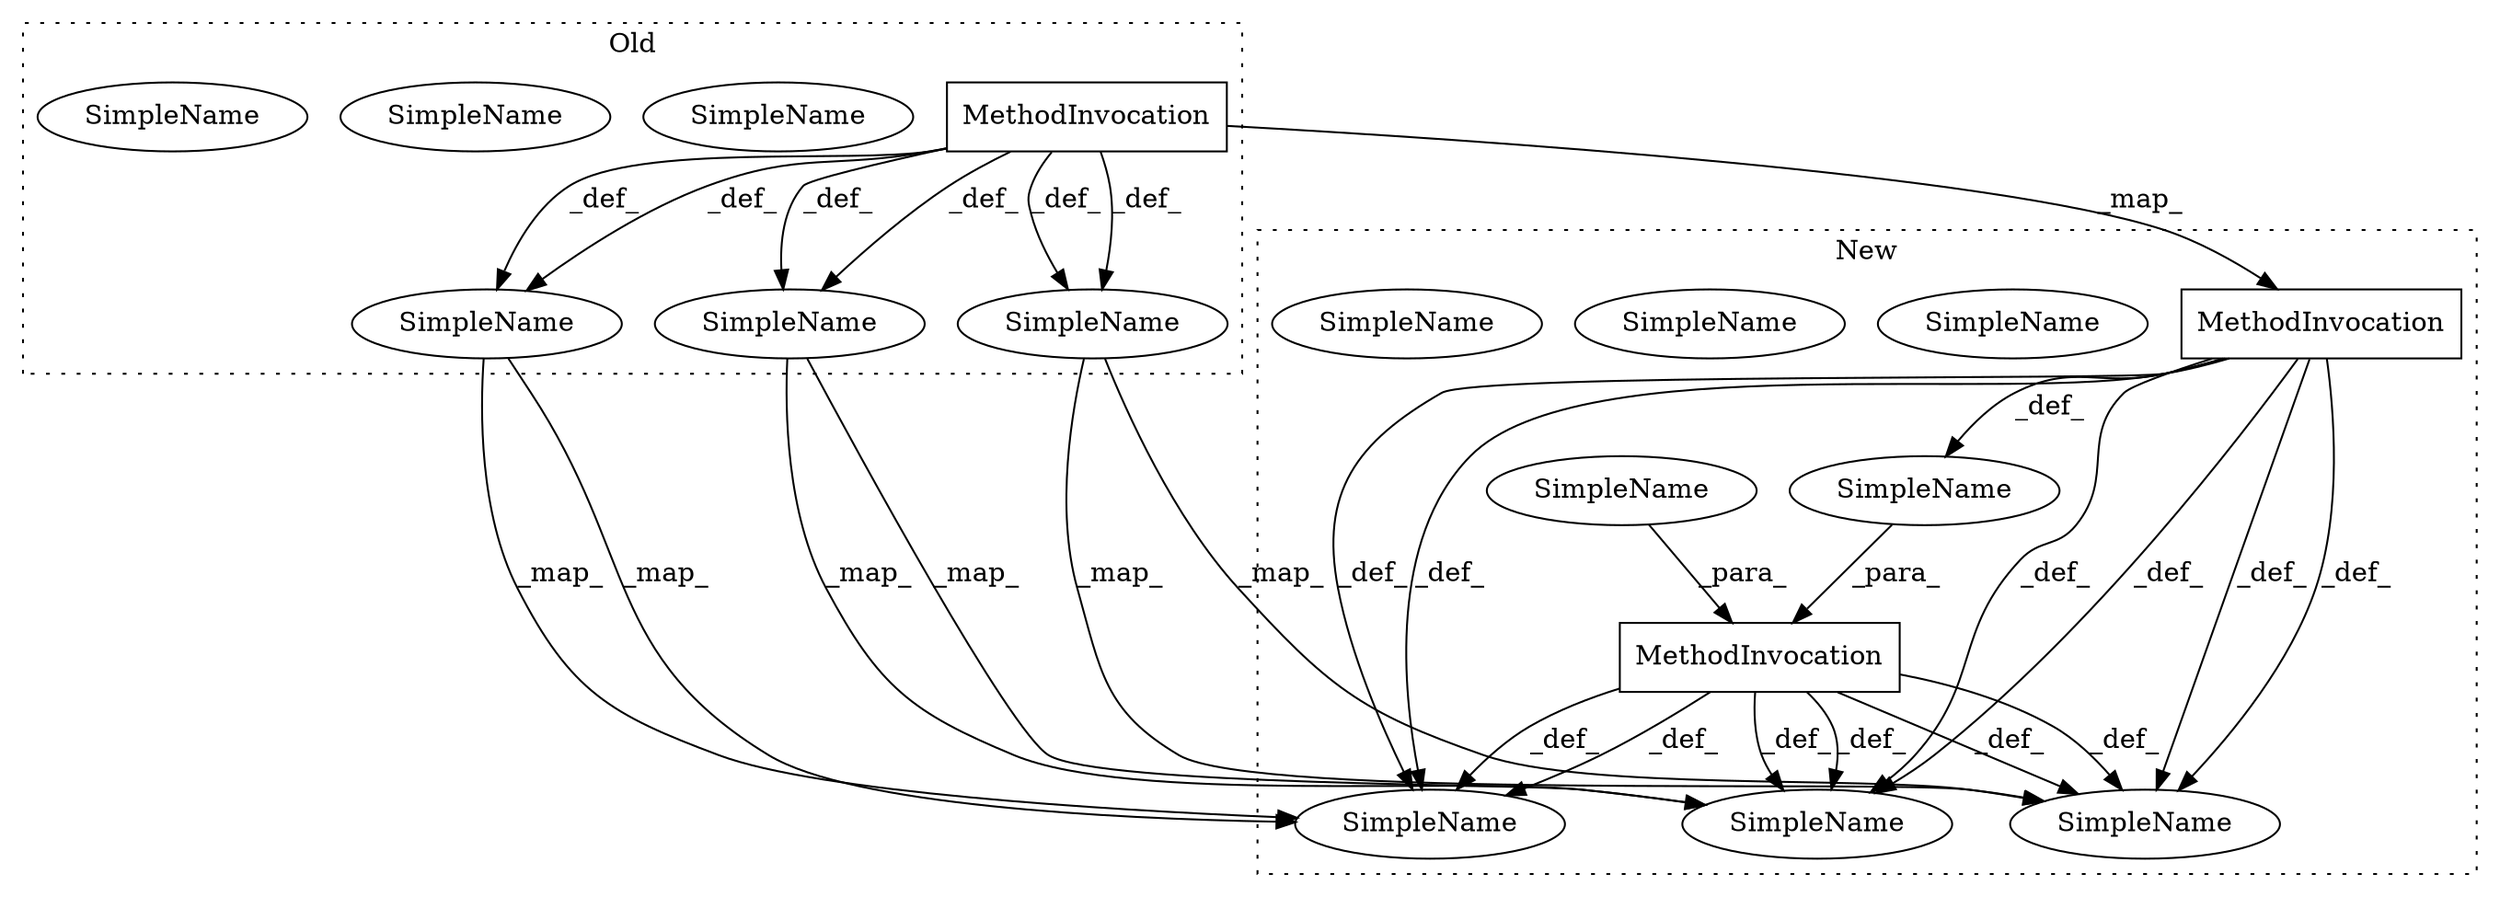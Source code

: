 digraph G {
subgraph cluster0 {
2 [label="MethodInvocation" a="32" s="1148,1161" l="10,1" shape="box"];
7 [label="SimpleName" a="42" s="1217" l="1" shape="ellipse"];
8 [label="SimpleName" a="42" s="1168" l="1" shape="ellipse"];
13 [label="SimpleName" a="42" s="1140" l="1" shape="ellipse"];
14 [label="SimpleName" a="42" s="1217" l="1" shape="ellipse"];
16 [label="SimpleName" a="42" s="1140" l="1" shape="ellipse"];
17 [label="SimpleName" a="42" s="1168" l="1" shape="ellipse"];
label = "Old";
style="dotted";
}
subgraph cluster1 {
1 [label="MethodInvocation" a="32" s="1142,1175" l="5,1" shape="box"];
3 [label="MethodInvocation" a="32" s="1161,1174" l="10,1" shape="box"];
4 [label="SimpleName" a="42" s="1182" l="1" shape="ellipse"];
5 [label="SimpleName" a="42" s="" l="" shape="ellipse"];
6 [label="SimpleName" a="42" s="1140" l="1" shape="ellipse"];
9 [label="SimpleName" a="42" s="1182" l="1" shape="ellipse"];
10 [label="SimpleName" a="42" s="1147" l="7" shape="ellipse"];
11 [label="SimpleName" a="42" s="1231" l="1" shape="ellipse"];
12 [label="SimpleName" a="42" s="1140" l="1" shape="ellipse"];
15 [label="SimpleName" a="42" s="1231" l="1" shape="ellipse"];
label = "New";
style="dotted";
}
1 -> 9 [label="_def_"];
1 -> 9 [label="_def_"];
1 -> 11 [label="_def_"];
1 -> 12 [label="_def_"];
1 -> 11 [label="_def_"];
1 -> 12 [label="_def_"];
2 -> 14 [label="_def_"];
2 -> 17 [label="_def_"];
2 -> 17 [label="_def_"];
2 -> 13 [label="_def_"];
2 -> 13 [label="_def_"];
2 -> 14 [label="_def_"];
2 -> 3 [label="_map_"];
3 -> 12 [label="_def_"];
3 -> 11 [label="_def_"];
3 -> 9 [label="_def_"];
3 -> 5 [label="_def_"];
3 -> 9 [label="_def_"];
3 -> 11 [label="_def_"];
3 -> 12 [label="_def_"];
5 -> 1 [label="_para_"];
10 -> 1 [label="_para_"];
13 -> 12 [label="_map_"];
13 -> 12 [label="_map_"];
14 -> 11 [label="_map_"];
14 -> 11 [label="_map_"];
17 -> 9 [label="_map_"];
17 -> 9 [label="_map_"];
}